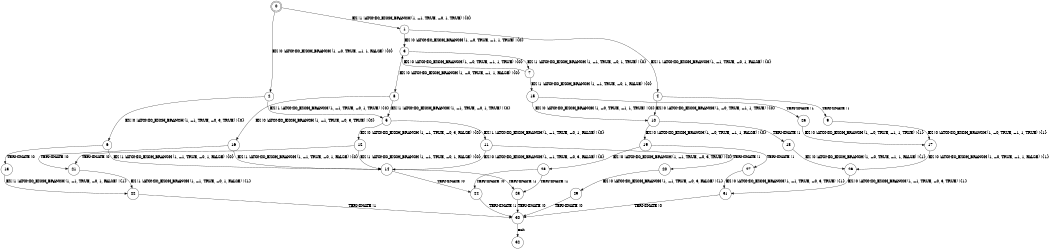 digraph BCG {
size = "7, 10.5";
center = TRUE;
node [shape = circle];
0 [peripheries = 2];
0 -> 1 [label = "EX !1 !ATOMIC_EXCH_BRANCH (1, +1, TRUE, +0, 1, TRUE) !{0}"];
0 -> 2 [label = "EX !0 !ATOMIC_EXCH_BRANCH (1, +0, TRUE, +1, 1, FALSE) !{0}"];
1 -> 3 [label = "EX !0 !ATOMIC_EXCH_BRANCH (1, +0, TRUE, +1, 1, TRUE) !{0}"];
1 -> 4 [label = "EX !1 !ATOMIC_EXCH_BRANCH (1, +1, TRUE, +0, 1, FALSE) !{0}"];
2 -> 5 [label = "EX !1 !ATOMIC_EXCH_BRANCH (1, +1, TRUE, +0, 1, TRUE) !{0}"];
2 -> 6 [label = "EX !0 !ATOMIC_EXCH_BRANCH (1, +1, TRUE, +0, 3, TRUE) !{0}"];
3 -> 7 [label = "EX !1 !ATOMIC_EXCH_BRANCH (1, +1, TRUE, +0, 1, TRUE) !{0}"];
3 -> 8 [label = "EX !0 !ATOMIC_EXCH_BRANCH (1, +0, TRUE, +1, 1, FALSE) !{0}"];
4 -> 9 [label = "TERMINATE !1"];
4 -> 10 [label = "EX !0 !ATOMIC_EXCH_BRANCH (1, +0, TRUE, +1, 1, TRUE) !{0}"];
5 -> 11 [label = "EX !1 !ATOMIC_EXCH_BRANCH (1, +1, TRUE, +0, 1, FALSE) !{0}"];
5 -> 12 [label = "EX !0 !ATOMIC_EXCH_BRANCH (1, +1, TRUE, +0, 3, FALSE) !{0}"];
6 -> 13 [label = "TERMINATE !0"];
6 -> 14 [label = "EX !1 !ATOMIC_EXCH_BRANCH (1, +1, TRUE, +0, 1, FALSE) !{0}"];
7 -> 15 [label = "EX !1 !ATOMIC_EXCH_BRANCH (1, +1, TRUE, +0, 1, FALSE) !{0}"];
7 -> 3 [label = "EX !0 !ATOMIC_EXCH_BRANCH (1, +0, TRUE, +1, 1, TRUE) !{0}"];
8 -> 5 [label = "EX !1 !ATOMIC_EXCH_BRANCH (1, +1, TRUE, +0, 1, TRUE) !{0}"];
8 -> 16 [label = "EX !0 !ATOMIC_EXCH_BRANCH (1, +1, TRUE, +0, 3, TRUE) !{0}"];
9 -> 17 [label = "EX !0 !ATOMIC_EXCH_BRANCH (1, +0, TRUE, +1, 1, TRUE) !{1}"];
10 -> 18 [label = "TERMINATE !1"];
10 -> 19 [label = "EX !0 !ATOMIC_EXCH_BRANCH (1, +0, TRUE, +1, 1, FALSE) !{0}"];
11 -> 20 [label = "TERMINATE !1"];
11 -> 14 [label = "EX !0 !ATOMIC_EXCH_BRANCH (1, +1, TRUE, +0, 3, FALSE) !{0}"];
12 -> 21 [label = "TERMINATE !0"];
12 -> 14 [label = "EX !1 !ATOMIC_EXCH_BRANCH (1, +1, TRUE, +0, 1, FALSE) !{0}"];
13 -> 22 [label = "EX !1 !ATOMIC_EXCH_BRANCH (1, +1, TRUE, +0, 1, FALSE) !{1}"];
14 -> 23 [label = "TERMINATE !1"];
14 -> 24 [label = "TERMINATE !0"];
15 -> 25 [label = "TERMINATE !1"];
15 -> 10 [label = "EX !0 !ATOMIC_EXCH_BRANCH (1, +0, TRUE, +1, 1, TRUE) !{0}"];
16 -> 21 [label = "TERMINATE !0"];
16 -> 14 [label = "EX !1 !ATOMIC_EXCH_BRANCH (1, +1, TRUE, +0, 1, FALSE) !{0}"];
17 -> 26 [label = "EX !0 !ATOMIC_EXCH_BRANCH (1, +0, TRUE, +1, 1, FALSE) !{1}"];
18 -> 26 [label = "EX !0 !ATOMIC_EXCH_BRANCH (1, +0, TRUE, +1, 1, FALSE) !{1}"];
19 -> 27 [label = "TERMINATE !1"];
19 -> 28 [label = "EX !0 !ATOMIC_EXCH_BRANCH (1, +1, TRUE, +0, 3, TRUE) !{0}"];
20 -> 29 [label = "EX !0 !ATOMIC_EXCH_BRANCH (1, +1, TRUE, +0, 3, FALSE) !{1}"];
21 -> 22 [label = "EX !1 !ATOMIC_EXCH_BRANCH (1, +1, TRUE, +0, 1, FALSE) !{1}"];
22 -> 30 [label = "TERMINATE !1"];
23 -> 30 [label = "TERMINATE !0"];
24 -> 30 [label = "TERMINATE !1"];
25 -> 17 [label = "EX !0 !ATOMIC_EXCH_BRANCH (1, +0, TRUE, +1, 1, TRUE) !{1}"];
26 -> 31 [label = "EX !0 !ATOMIC_EXCH_BRANCH (1, +1, TRUE, +0, 3, TRUE) !{1}"];
27 -> 31 [label = "EX !0 !ATOMIC_EXCH_BRANCH (1, +1, TRUE, +0, 3, TRUE) !{1}"];
28 -> 23 [label = "TERMINATE !1"];
28 -> 24 [label = "TERMINATE !0"];
29 -> 30 [label = "TERMINATE !0"];
30 -> 32 [label = "exit"];
31 -> 30 [label = "TERMINATE !0"];
}
